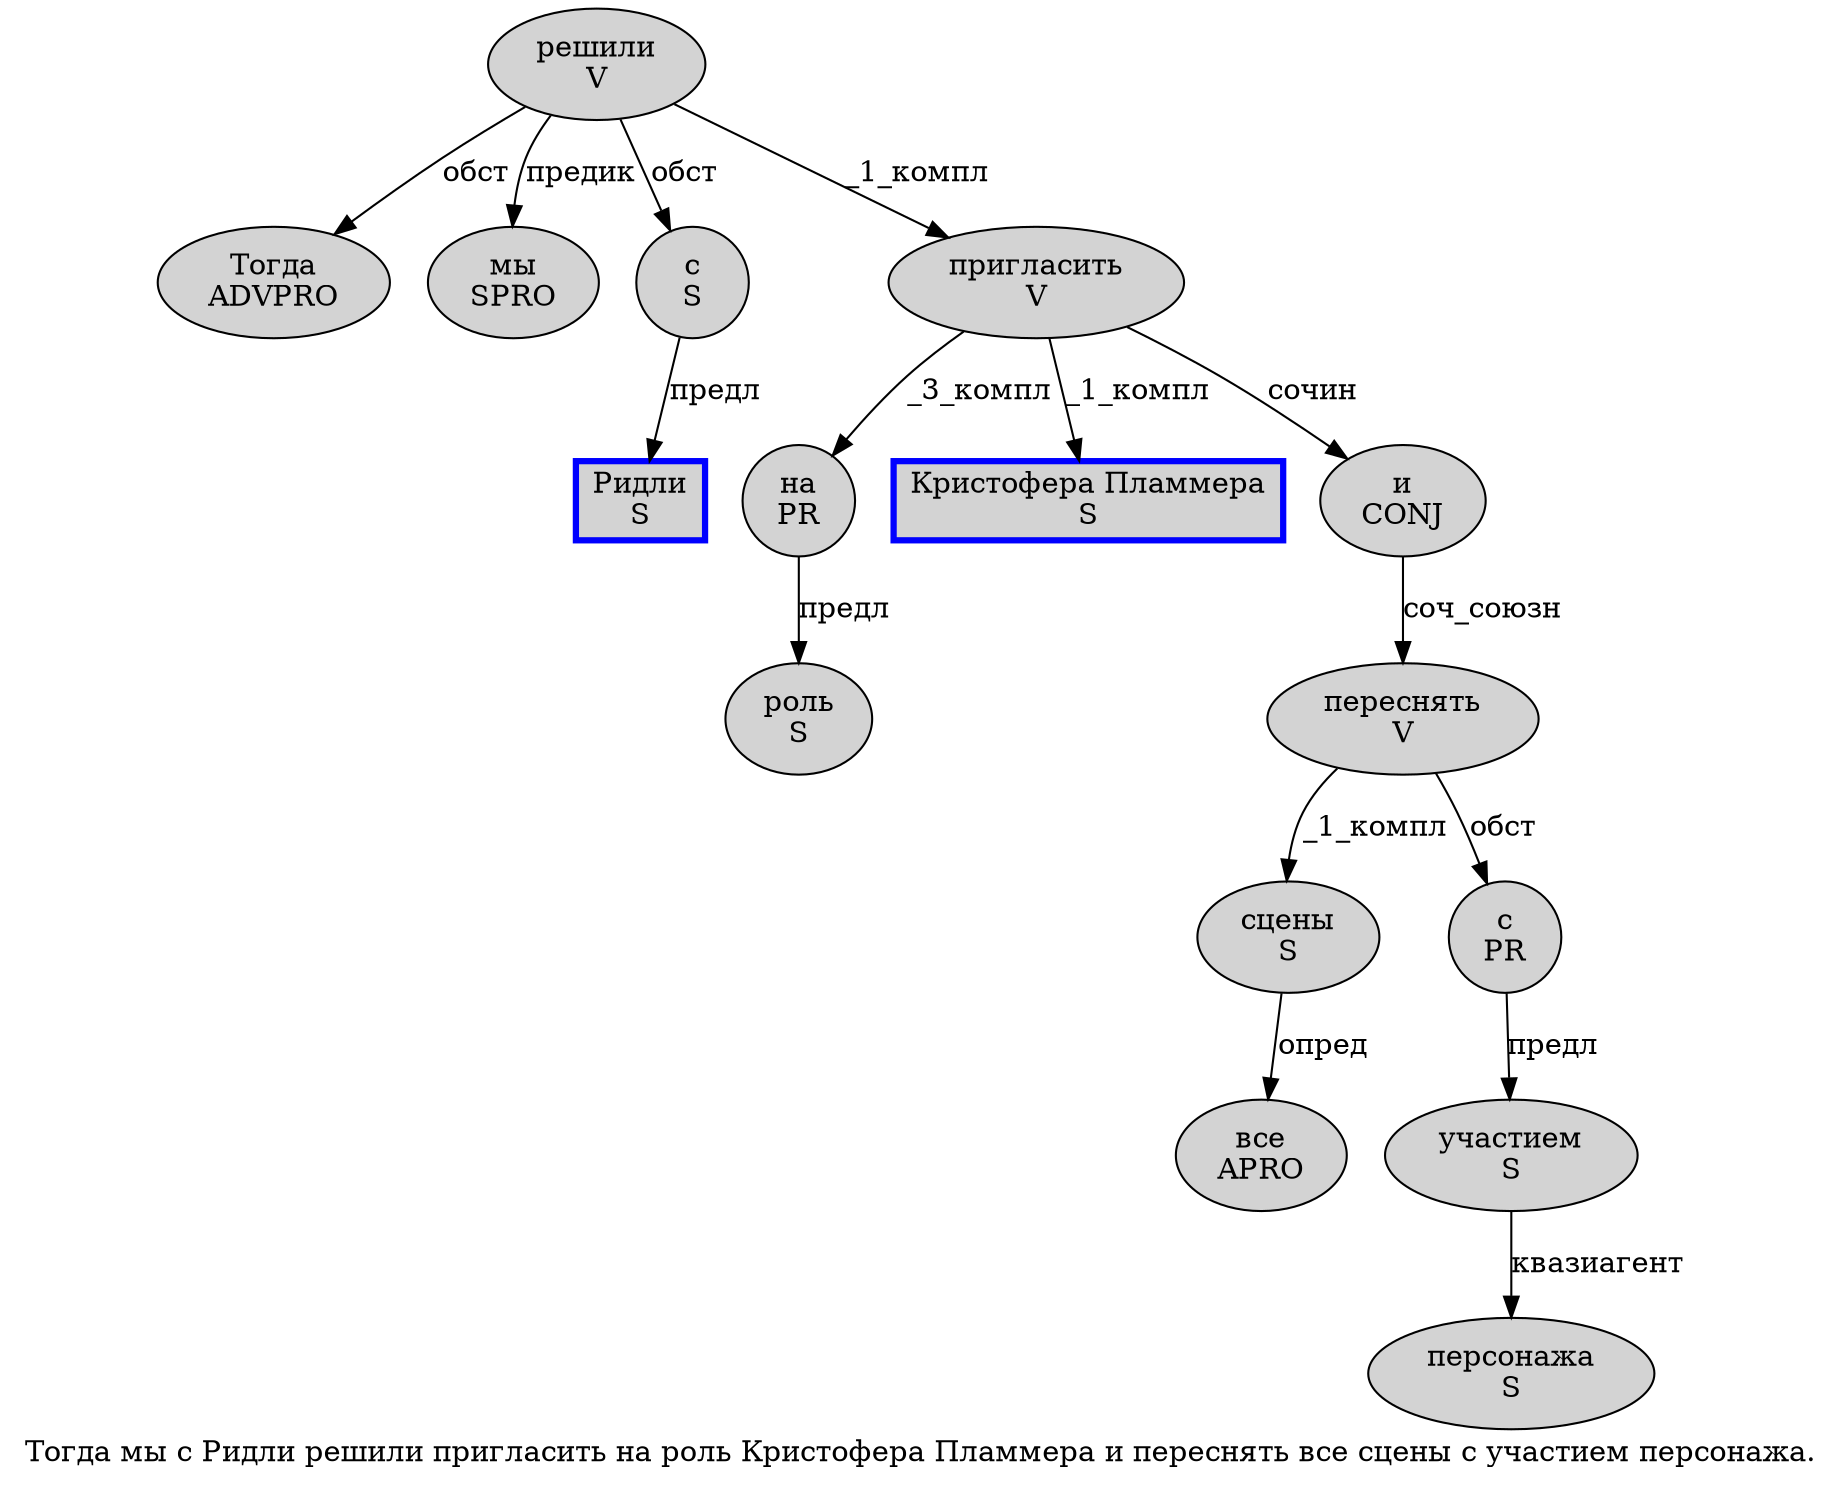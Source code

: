 digraph SENTENCE_1634 {
	graph [label="Тогда мы с Ридли решили пригласить на роль Кристофера Пламмера и переснять все сцены с участием персонажа."]
	node [style=filled]
		0 [label="Тогда
ADVPRO" color="" fillcolor=lightgray penwidth=1 shape=ellipse]
		1 [label="мы
SPRO" color="" fillcolor=lightgray penwidth=1 shape=ellipse]
		2 [label="с
S" color="" fillcolor=lightgray penwidth=1 shape=ellipse]
		3 [label="Ридли
S" color=blue fillcolor=lightgray penwidth=3 shape=box]
		4 [label="решили
V" color="" fillcolor=lightgray penwidth=1 shape=ellipse]
		5 [label="пригласить
V" color="" fillcolor=lightgray penwidth=1 shape=ellipse]
		6 [label="на
PR" color="" fillcolor=lightgray penwidth=1 shape=ellipse]
		7 [label="роль
S" color="" fillcolor=lightgray penwidth=1 shape=ellipse]
		8 [label="Кристофера Пламмера
S" color=blue fillcolor=lightgray penwidth=3 shape=box]
		9 [label="и
CONJ" color="" fillcolor=lightgray penwidth=1 shape=ellipse]
		10 [label="переснять
V" color="" fillcolor=lightgray penwidth=1 shape=ellipse]
		11 [label="все
APRO" color="" fillcolor=lightgray penwidth=1 shape=ellipse]
		12 [label="сцены
S" color="" fillcolor=lightgray penwidth=1 shape=ellipse]
		13 [label="с
PR" color="" fillcolor=lightgray penwidth=1 shape=ellipse]
		14 [label="участием
S" color="" fillcolor=lightgray penwidth=1 shape=ellipse]
		15 [label="персонажа
S" color="" fillcolor=lightgray penwidth=1 shape=ellipse]
			13 -> 14 [label="предл"]
			5 -> 6 [label="_3_компл"]
			5 -> 8 [label="_1_компл"]
			5 -> 9 [label="сочин"]
			10 -> 12 [label="_1_компл"]
			10 -> 13 [label="обст"]
			6 -> 7 [label="предл"]
			9 -> 10 [label="соч_союзн"]
			2 -> 3 [label="предл"]
			14 -> 15 [label="квазиагент"]
			12 -> 11 [label="опред"]
			4 -> 0 [label="обст"]
			4 -> 1 [label="предик"]
			4 -> 2 [label="обст"]
			4 -> 5 [label="_1_компл"]
}